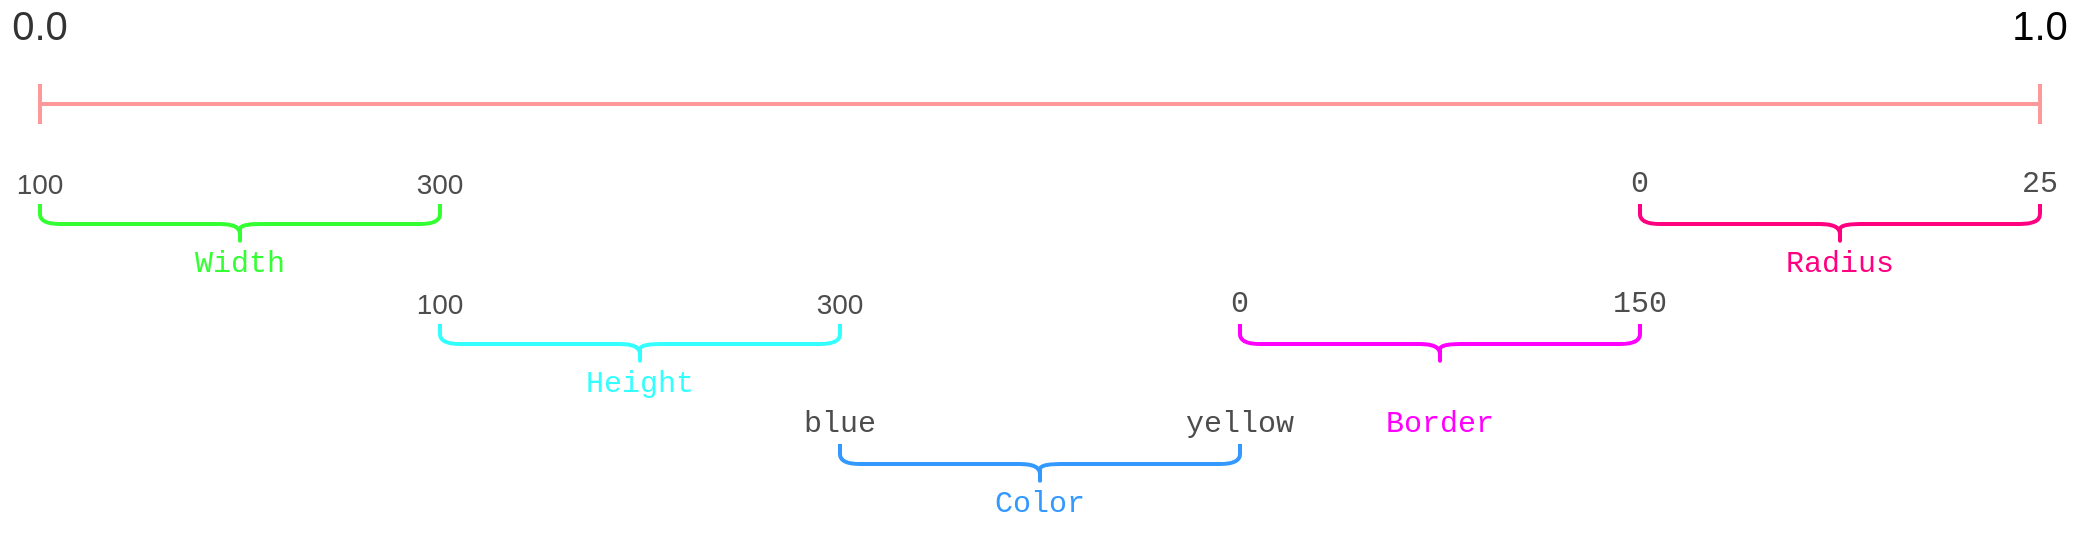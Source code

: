 <mxfile version="12.9.14" type="github">
  <diagram id="6c2DisM52dtsQ0KQH6_5" name="第 1 页">
    <mxGraphModel dx="1395" dy="909" grid="1" gridSize="20" guides="1" tooltips="1" connect="1" arrows="1" fold="1" page="1" pageScale="1" pageWidth="4681" pageHeight="3300" background="none" math="0" shadow="0">
      <root>
        <mxCell id="0" />
        <mxCell id="1" parent="0" />
        <mxCell id="5pnh6tZ9wm-faV1eYso5-3" value="0.0" style="text;html=1;strokeColor=none;fillColor=none;align=center;verticalAlign=middle;whiteSpace=wrap;rounded=0;fontSize=20;fontColor=#333333;" vertex="1" parent="1">
          <mxGeometry x="220" y="920" width="40" height="20" as="geometry" />
        </mxCell>
        <mxCell id="5pnh6tZ9wm-faV1eYso5-4" value="1.0" style="text;html=1;strokeColor=none;fillColor=none;align=center;verticalAlign=middle;whiteSpace=wrap;rounded=0;fontSize=20;" vertex="1" parent="1">
          <mxGeometry x="1220" y="920" width="40" height="20" as="geometry" />
        </mxCell>
        <mxCell id="5pnh6tZ9wm-faV1eYso5-6" value="&lt;div style=&quot;font-family: &amp;quot;jetbrains mono&amp;quot; , &amp;quot;menlo&amp;quot; , &amp;quot;monaco&amp;quot; , &amp;quot;courier new&amp;quot; , monospace ; font-size: 15px ; line-height: 30px&quot;&gt;Width&lt;/div&gt;" style="text;html=1;strokeColor=none;fillColor=none;align=center;verticalAlign=middle;whiteSpace=wrap;rounded=0;fontSize=20;fontColor=#33FF33;" vertex="1" parent="1">
          <mxGeometry x="320" y="1040" width="40" height="20" as="geometry" />
        </mxCell>
        <mxCell id="5pnh6tZ9wm-faV1eYso5-24" value="" style="shape=crossbar;whiteSpace=wrap;html=1;rounded=1;strokeWidth=2;fillColor=#cce5ff;strokeColor=#FF9999;" vertex="1" parent="1">
          <mxGeometry x="240" y="960" width="1000" height="20" as="geometry" />
        </mxCell>
        <mxCell id="5pnh6tZ9wm-faV1eYso5-28" value="" style="shape=curlyBracket;whiteSpace=wrap;html=1;rounded=1;strokeWidth=2;fontSize=20;direction=north;strokeColor=#33FF33;" vertex="1" parent="1">
          <mxGeometry x="240" y="1020" width="200" height="20" as="geometry" />
        </mxCell>
        <mxCell id="5pnh6tZ9wm-faV1eYso5-29" value="" style="shape=curlyBracket;whiteSpace=wrap;html=1;rounded=1;strokeWidth=2;fontSize=20;direction=north;fontColor=#00FFFF;strokeColor=#33FFFF;" vertex="1" parent="1">
          <mxGeometry x="440" y="1080" width="200" height="20" as="geometry" />
        </mxCell>
        <mxCell id="5pnh6tZ9wm-faV1eYso5-30" value="" style="shape=curlyBracket;whiteSpace=wrap;html=1;rounded=1;strokeWidth=2;fontSize=20;direction=north;strokeColor=#3399FF;" vertex="1" parent="1">
          <mxGeometry x="640" y="1140" width="200" height="20" as="geometry" />
        </mxCell>
        <mxCell id="5pnh6tZ9wm-faV1eYso5-31" value="" style="shape=curlyBracket;whiteSpace=wrap;html=1;rounded=1;strokeWidth=2;fontSize=20;direction=north;fontColor=#FF00FF;strokeColor=#FF00FF;" vertex="1" parent="1">
          <mxGeometry x="840" y="1080" width="200" height="20" as="geometry" />
        </mxCell>
        <mxCell id="5pnh6tZ9wm-faV1eYso5-32" value="" style="shape=curlyBracket;whiteSpace=wrap;html=1;rounded=1;strokeWidth=2;fontSize=20;direction=north;strokeColor=#FF0080;" vertex="1" parent="1">
          <mxGeometry x="1040" y="1020" width="200" height="20" as="geometry" />
        </mxCell>
        <mxCell id="5pnh6tZ9wm-faV1eYso5-33" value="&lt;div style=&quot;font-family: &amp;quot;jetbrains mono&amp;quot; , &amp;quot;menlo&amp;quot; , &amp;quot;monaco&amp;quot; , &amp;quot;courier new&amp;quot; , monospace ; font-size: 15px ; line-height: 30px&quot;&gt;Height&lt;/div&gt;" style="text;html=1;strokeColor=none;fillColor=none;align=center;verticalAlign=middle;whiteSpace=wrap;rounded=0;fontSize=20;fontColor=#33FFFF;" vertex="1" parent="1">
          <mxGeometry x="520" y="1100" width="40" height="20" as="geometry" />
        </mxCell>
        <mxCell id="5pnh6tZ9wm-faV1eYso5-36" value="&lt;div style=&quot;font-family: &amp;quot;jetbrains mono&amp;quot; , &amp;quot;menlo&amp;quot; , &amp;quot;monaco&amp;quot; , &amp;quot;courier new&amp;quot; , monospace ; font-size: 15px ; line-height: 30px&quot;&gt;Color&lt;/div&gt;" style="text;html=1;strokeColor=none;fillColor=none;align=center;verticalAlign=middle;whiteSpace=wrap;rounded=0;fontSize=20;fontColor=#3399FF;" vertex="1" parent="1">
          <mxGeometry x="720" y="1160" width="40" height="20" as="geometry" />
        </mxCell>
        <mxCell id="5pnh6tZ9wm-faV1eYso5-37" value="&lt;div style=&quot;font-family: &amp;quot;jetbrains mono&amp;quot; , &amp;quot;menlo&amp;quot; , &amp;quot;monaco&amp;quot; , &amp;quot;courier new&amp;quot; , monospace ; font-size: 15px ; line-height: 30px&quot;&gt;&lt;div style=&quot;font-family: &amp;quot;jetbrains mono&amp;quot; , &amp;quot;menlo&amp;quot; , &amp;quot;monaco&amp;quot; , &amp;quot;courier new&amp;quot; , monospace ; line-height: 30px&quot;&gt;Border&lt;/div&gt;&lt;/div&gt;" style="text;html=1;strokeColor=none;fillColor=none;align=center;verticalAlign=middle;whiteSpace=wrap;rounded=0;fontSize=20;fontColor=#FF00FF;" vertex="1" parent="1">
          <mxGeometry x="920" y="1120" width="40" height="20" as="geometry" />
        </mxCell>
        <mxCell id="5pnh6tZ9wm-faV1eYso5-41" value="&lt;div style=&quot;font-family: &amp;quot;jetbrains mono&amp;quot; , &amp;quot;menlo&amp;quot; , &amp;quot;monaco&amp;quot; , &amp;quot;courier new&amp;quot; , monospace ; font-size: 15px ; line-height: 30px&quot;&gt;&lt;div style=&quot;font-family: &amp;quot;jetbrains mono&amp;quot; , &amp;quot;menlo&amp;quot; , &amp;quot;monaco&amp;quot; , &amp;quot;courier new&amp;quot; , monospace ; line-height: 30px&quot;&gt;Radius&lt;/div&gt;&lt;/div&gt;" style="text;html=1;strokeColor=none;fillColor=none;align=center;verticalAlign=middle;whiteSpace=wrap;rounded=0;fontSize=20;fontColor=#FF0080;" vertex="1" parent="1">
          <mxGeometry x="1120" y="1040" width="40" height="20" as="geometry" />
        </mxCell>
        <mxCell id="5pnh6tZ9wm-faV1eYso5-43" value="100" style="text;html=1;strokeColor=none;fillColor=none;align=center;verticalAlign=middle;whiteSpace=wrap;rounded=0;fontSize=14;fontColor=#4D4D4D;" vertex="1" parent="1">
          <mxGeometry x="220" y="1000" width="40" height="20" as="geometry" />
        </mxCell>
        <mxCell id="5pnh6tZ9wm-faV1eYso5-46" value="300" style="text;html=1;strokeColor=none;fillColor=none;align=center;verticalAlign=middle;whiteSpace=wrap;rounded=0;fontSize=14;fontColor=#4D4D4D;" vertex="1" parent="1">
          <mxGeometry x="420" y="1000" width="40" height="20" as="geometry" />
        </mxCell>
        <mxCell id="5pnh6tZ9wm-faV1eYso5-47" value="100" style="text;html=1;strokeColor=none;fillColor=none;align=center;verticalAlign=middle;whiteSpace=wrap;rounded=0;fontSize=14;fontColor=#4D4D4D;" vertex="1" parent="1">
          <mxGeometry x="420" y="1060" width="40" height="20" as="geometry" />
        </mxCell>
        <mxCell id="5pnh6tZ9wm-faV1eYso5-48" value="300" style="text;html=1;strokeColor=none;fillColor=none;align=center;verticalAlign=middle;whiteSpace=wrap;rounded=0;fontSize=14;fontColor=#4D4D4D;" vertex="1" parent="1">
          <mxGeometry x="620" y="1060" width="40" height="20" as="geometry" />
        </mxCell>
        <mxCell id="5pnh6tZ9wm-faV1eYso5-49" value="&lt;div style=&quot;font-family: &amp;#34;jetbrains mono&amp;#34; , &amp;#34;menlo&amp;#34; , &amp;#34;monaco&amp;#34; , &amp;#34;courier new&amp;#34; , monospace ; font-size: 15px ; line-height: 30px&quot;&gt;blue&lt;/div&gt;" style="text;html=1;strokeColor=none;fillColor=none;align=center;verticalAlign=middle;whiteSpace=wrap;rounded=0;fontSize=14;fontColor=#4D4D4D;" vertex="1" parent="1">
          <mxGeometry x="620" y="1120" width="40" height="20" as="geometry" />
        </mxCell>
        <mxCell id="5pnh6tZ9wm-faV1eYso5-50" value="&lt;div style=&quot;font-family: &amp;#34;jetbrains mono&amp;#34; , &amp;#34;menlo&amp;#34; , &amp;#34;monaco&amp;#34; , &amp;#34;courier new&amp;#34; , monospace ; font-size: 15px ; line-height: 30px&quot;&gt;&lt;div style=&quot;font-family: &amp;#34;jetbrains mono&amp;#34; , &amp;#34;menlo&amp;#34; , &amp;#34;monaco&amp;#34; , &amp;#34;courier new&amp;#34; , monospace ; line-height: 30px&quot;&gt;yellow&lt;/div&gt;&lt;/div&gt;" style="text;html=1;strokeColor=none;fillColor=none;align=center;verticalAlign=middle;whiteSpace=wrap;rounded=0;fontSize=14;fontColor=#4D4D4D;" vertex="1" parent="1">
          <mxGeometry x="820" y="1120" width="40" height="20" as="geometry" />
        </mxCell>
        <mxCell id="5pnh6tZ9wm-faV1eYso5-52" value="&lt;div style=&quot;font-family: &amp;#34;jetbrains mono&amp;#34; , &amp;#34;menlo&amp;#34; , &amp;#34;monaco&amp;#34; , &amp;#34;courier new&amp;#34; , monospace ; font-size: 15px ; line-height: 30px&quot;&gt;&lt;div style=&quot;font-family: &amp;#34;jetbrains mono&amp;#34; , &amp;#34;menlo&amp;#34; , &amp;#34;monaco&amp;#34; , &amp;#34;courier new&amp;#34; , monospace ; line-height: 30px&quot;&gt;0&lt;/div&gt;&lt;/div&gt;" style="text;html=1;strokeColor=none;fillColor=none;align=center;verticalAlign=middle;whiteSpace=wrap;rounded=0;fontSize=14;fontColor=#4D4D4D;" vertex="1" parent="1">
          <mxGeometry x="820" y="1060" width="40" height="20" as="geometry" />
        </mxCell>
        <mxCell id="5pnh6tZ9wm-faV1eYso5-55" value="&lt;div style=&quot;font-family: &amp;#34;jetbrains mono&amp;#34; , &amp;#34;menlo&amp;#34; , &amp;#34;monaco&amp;#34; , &amp;#34;courier new&amp;#34; , monospace ; font-size: 15px ; line-height: 30px&quot;&gt;&lt;div style=&quot;font-family: &amp;#34;jetbrains mono&amp;#34; , &amp;#34;menlo&amp;#34; , &amp;#34;monaco&amp;#34; , &amp;#34;courier new&amp;#34; , monospace ; line-height: 30px&quot;&gt;150&lt;/div&gt;&lt;/div&gt;" style="text;html=1;strokeColor=none;fillColor=none;align=center;verticalAlign=middle;whiteSpace=wrap;rounded=0;fontSize=14;fontColor=#4D4D4D;" vertex="1" parent="1">
          <mxGeometry x="1020" y="1060" width="40" height="20" as="geometry" />
        </mxCell>
        <mxCell id="5pnh6tZ9wm-faV1eYso5-56" value="&lt;div style=&quot;font-family: &amp;#34;jetbrains mono&amp;#34; , &amp;#34;menlo&amp;#34; , &amp;#34;monaco&amp;#34; , &amp;#34;courier new&amp;#34; , monospace ; font-size: 15px ; line-height: 30px&quot;&gt;&lt;div style=&quot;font-family: &amp;#34;jetbrains mono&amp;#34; , &amp;#34;menlo&amp;#34; , &amp;#34;monaco&amp;#34; , &amp;#34;courier new&amp;#34; , monospace ; line-height: 30px&quot;&gt;0&lt;/div&gt;&lt;/div&gt;" style="text;html=1;strokeColor=none;fillColor=none;align=center;verticalAlign=middle;whiteSpace=wrap;rounded=0;fontSize=14;fontColor=#4D4D4D;" vertex="1" parent="1">
          <mxGeometry x="1020" y="1000" width="40" height="20" as="geometry" />
        </mxCell>
        <mxCell id="5pnh6tZ9wm-faV1eYso5-57" value="&lt;div style=&quot;font-family: &amp;#34;jetbrains mono&amp;#34; , &amp;#34;menlo&amp;#34; , &amp;#34;monaco&amp;#34; , &amp;#34;courier new&amp;#34; , monospace ; font-size: 15px ; line-height: 30px&quot;&gt;&lt;div style=&quot;font-family: &amp;#34;jetbrains mono&amp;#34; , &amp;#34;menlo&amp;#34; , &amp;#34;monaco&amp;#34; , &amp;#34;courier new&amp;#34; , monospace ; line-height: 30px&quot;&gt;25&lt;/div&gt;&lt;/div&gt;" style="text;html=1;strokeColor=none;fillColor=none;align=center;verticalAlign=middle;whiteSpace=wrap;rounded=0;fontSize=14;fontColor=#4D4D4D;" vertex="1" parent="1">
          <mxGeometry x="1220" y="1000" width="40" height="20" as="geometry" />
        </mxCell>
      </root>
    </mxGraphModel>
  </diagram>
</mxfile>
